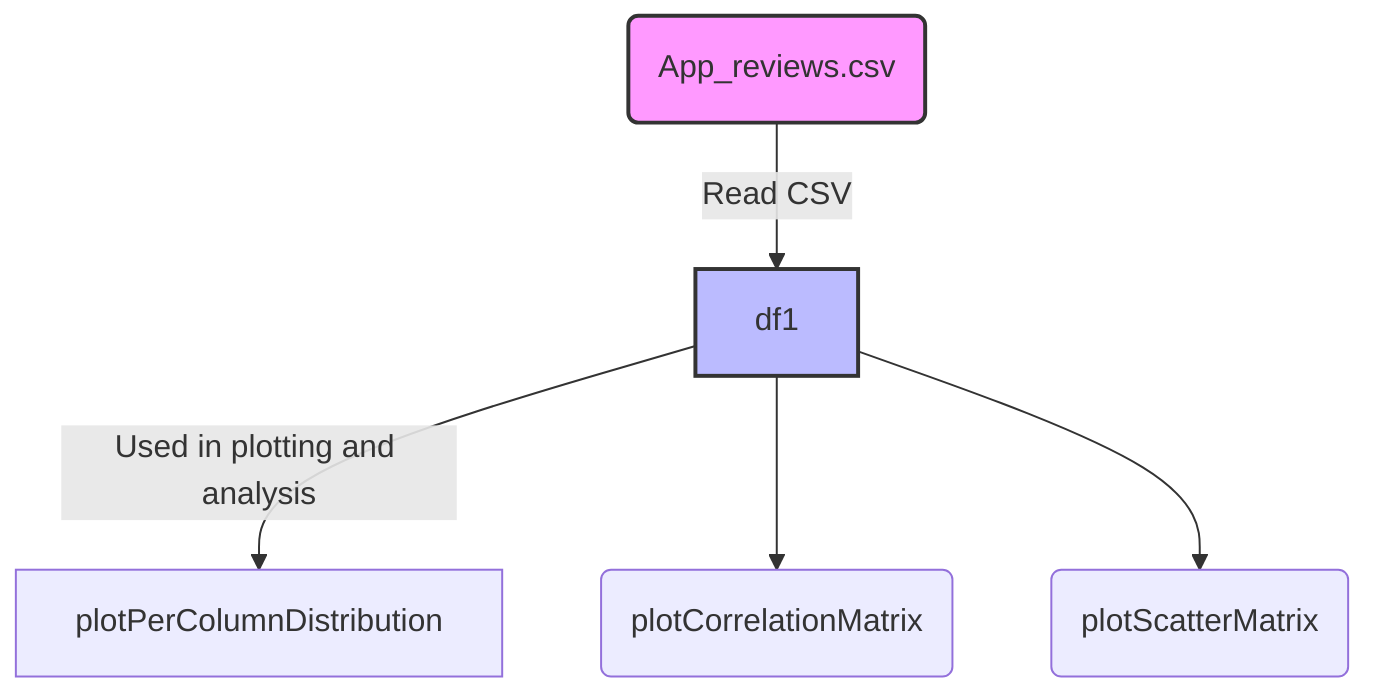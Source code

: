 flowchart TD
    %% Start of the workflow
    A(App_reviews.csv):::dataSource -->|Read CSV| B[df1]
    
    %% Description for df1
    B:::dataVariable -->|Used in plotting and analysis| C[plotPerColumnDistribution]
    B --> D(plotCorrelationMatrix)
    B --> E(plotScatterMatrix)
    
    %% Style Declarations
    classDef dataSource fill:#f9f,stroke:#333,stroke-width:2px;
    classDef dataVariable fill:#bbf,stroke:#333,stroke-width:2px;
    
    %% Additional Comments
    %% A: Represents the initial data source (CSV containing app reviews)
    %% B: DataFrame created by reading the first 1000 rows from the CSV file
    %% C: Function utilizing df1 to plot distributions for each column
    %% D: Function utilizing df1 to plot the correlation matrix of the DataFrame
    %% E: Function utilizing df1 to create a scatter matrix from the DataFrame